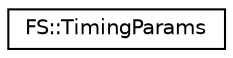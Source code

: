 digraph "Graphical Class Hierarchy"
{
 // INTERACTIVE_SVG=YES
  edge [fontname="Helvetica",fontsize="10",labelfontname="Helvetica",labelfontsize="10"];
  node [fontname="Helvetica",fontsize="10",shape=record];
  rankdir="LR";
  Node0 [label="FS::TimingParams",height=0.2,width=0.4,color="black", fillcolor="white", style="filled",URL="$de/dd4/class_f_s_1_1_timing_params.html"];
}
